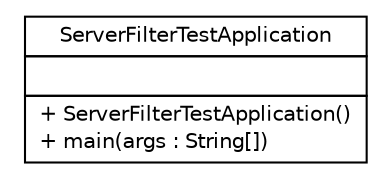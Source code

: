 #!/usr/local/bin/dot
#
# Class diagram 
# Generated by UMLGraph version R5_6-24-gf6e263 (http://www.umlgraph.org/)
#

digraph G {
	edge [fontname="Helvetica",fontsize=10,labelfontname="Helvetica",labelfontsize=10];
	node [fontname="Helvetica",fontsize=10,shape=plaintext];
	nodesep=0.25;
	ranksep=0.5;
	// cn.home1.cloud.ServerFilterTestApplication
	c51 [label=<<table title="cn.home1.cloud.ServerFilterTestApplication" border="0" cellborder="1" cellspacing="0" cellpadding="2" port="p" href="./ServerFilterTestApplication.html">
		<tr><td><table border="0" cellspacing="0" cellpadding="1">
<tr><td align="center" balign="center"> ServerFilterTestApplication </td></tr>
		</table></td></tr>
		<tr><td><table border="0" cellspacing="0" cellpadding="1">
<tr><td align="left" balign="left">  </td></tr>
		</table></td></tr>
		<tr><td><table border="0" cellspacing="0" cellpadding="1">
<tr><td align="left" balign="left"> + ServerFilterTestApplication() </td></tr>
<tr><td align="left" balign="left"> + main(args : String[]) </td></tr>
		</table></td></tr>
		</table>>, URL="./ServerFilterTestApplication.html", fontname="Helvetica", fontcolor="black", fontsize=10.0];
}

